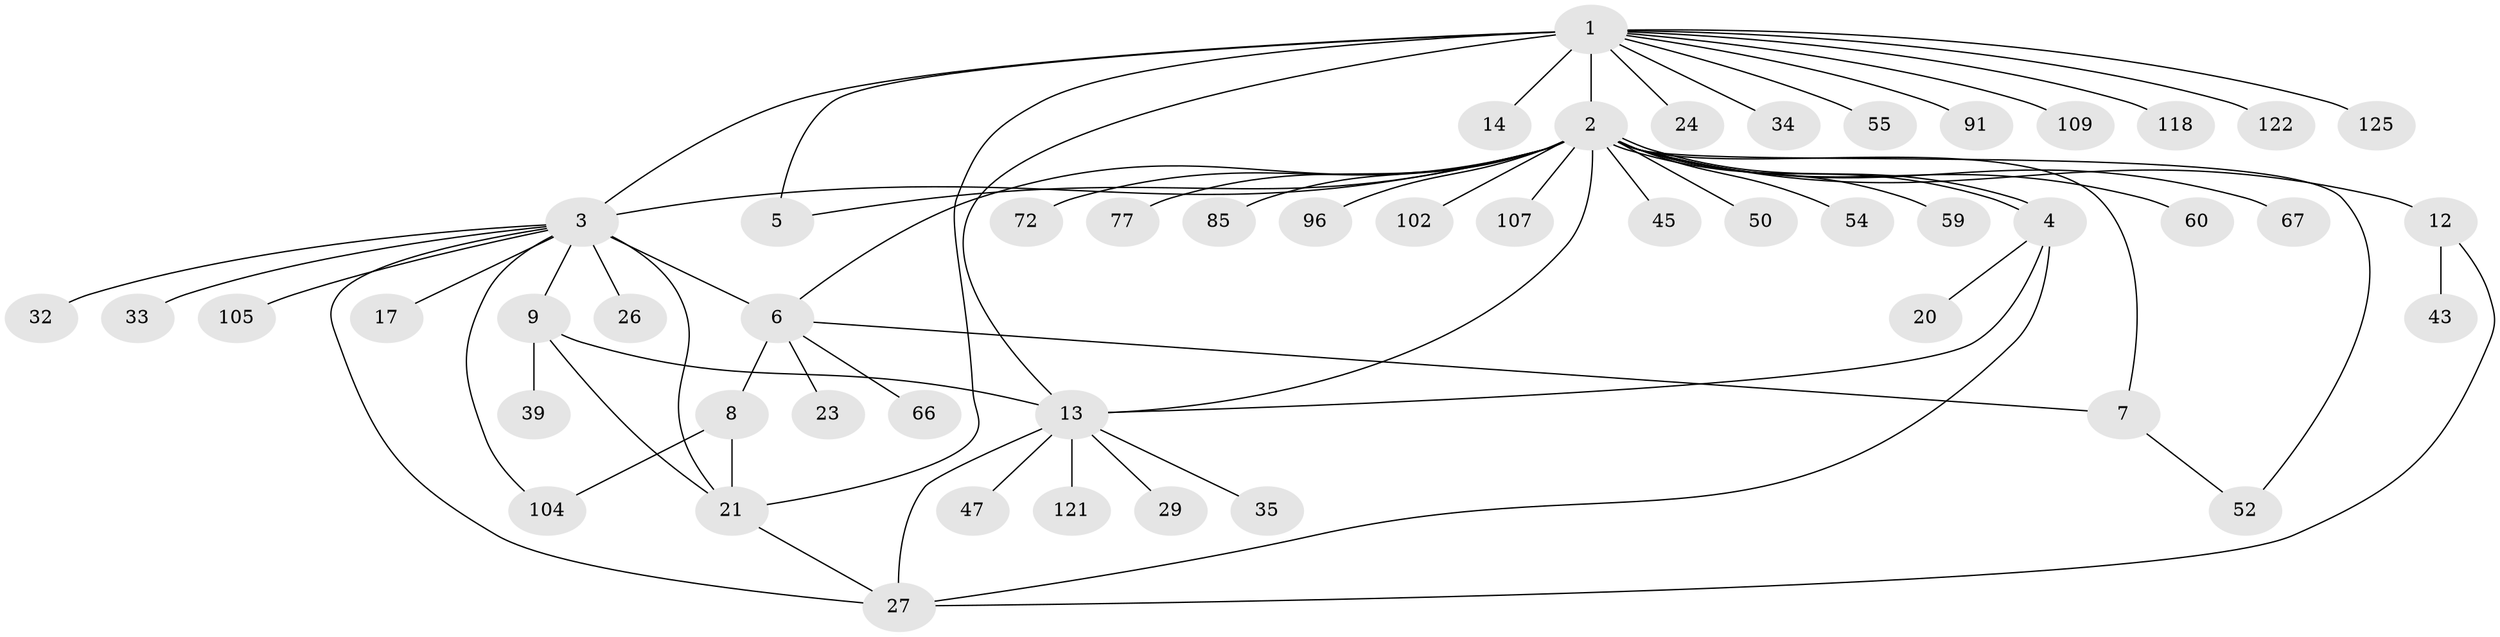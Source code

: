 // original degree distribution, {17: 0.008, 26: 0.008, 14: 0.008, 8: 0.016, 7: 0.04, 3: 0.08, 4: 0.056, 11: 0.008, 1: 0.568, 16: 0.008, 6: 0.008, 2: 0.176, 5: 0.016}
// Generated by graph-tools (version 1.1) at 2025/18/03/04/25 18:18:03]
// undirected, 50 vertices, 66 edges
graph export_dot {
graph [start="1"]
  node [color=gray90,style=filled];
  1;
  2 [super="+25+42+10+28"];
  3;
  4 [super="+68+37"];
  5 [super="+30+62+94+97+73"];
  6;
  7;
  8 [super="+11"];
  9 [super="+48+103"];
  12 [super="+22+113+15"];
  13 [super="+16+44+78+83+86+123+75+111+36+18+64"];
  14;
  17;
  20;
  21 [super="+31+84+82+58"];
  23;
  24;
  26;
  27 [super="+74+116+112"];
  29;
  32 [super="+120+110"];
  33 [super="+92"];
  34;
  35;
  39;
  43 [super="+101"];
  45;
  47 [super="+89"];
  50;
  52 [super="+90"];
  54;
  55;
  59 [super="+115+71"];
  60 [super="+81+76"];
  66;
  67;
  72;
  77;
  85;
  91;
  96;
  102;
  104;
  105;
  107;
  109;
  118;
  121;
  122;
  125;
  1 -- 2 [weight=3];
  1 -- 3;
  1 -- 5;
  1 -- 13 [weight=2];
  1 -- 14;
  1 -- 24;
  1 -- 34;
  1 -- 55;
  1 -- 91;
  1 -- 109;
  1 -- 118;
  1 -- 122;
  1 -- 125;
  1 -- 21;
  2 -- 3 [weight=3];
  2 -- 4 [weight=2];
  2 -- 4;
  2 -- 12 [weight=2];
  2 -- 50;
  2 -- 54 [weight=2];
  2 -- 59 [weight=2];
  2 -- 60 [weight=3];
  2 -- 67;
  2 -- 72;
  2 -- 77;
  2 -- 85;
  2 -- 96;
  2 -- 102;
  2 -- 107;
  2 -- 5;
  2 -- 6 [weight=2];
  2 -- 7;
  2 -- 45;
  2 -- 52;
  2 -- 13;
  3 -- 6;
  3 -- 9;
  3 -- 17;
  3 -- 26;
  3 -- 27;
  3 -- 32;
  3 -- 33;
  3 -- 104;
  3 -- 105;
  3 -- 21;
  4 -- 20;
  4 -- 27;
  4 -- 13;
  6 -- 7;
  6 -- 8;
  6 -- 23;
  6 -- 66;
  7 -- 52;
  8 -- 21;
  8 -- 104;
  9 -- 13 [weight=2];
  9 -- 39;
  9 -- 21;
  12 -- 27;
  12 -- 43;
  13 -- 27;
  13 -- 47;
  13 -- 35;
  13 -- 121;
  13 -- 29;
  21 -- 27;
}
